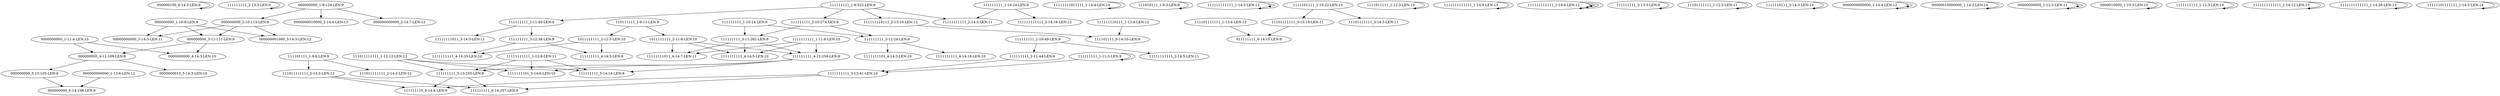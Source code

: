 digraph G {
    "000000100_6-14:3-LEN:9" -> "000000100_6-14:3-LEN:9";
    "111111111_2-13:3-LEN:9" -> "111111111_2-13:3-LEN:9";
    "000000000_5-13:105-LEN:9" -> "000000000_6-14:108-LEN:9";
    "111111111_1-11:3-LEN:9" -> "111111111_1-11:3-LEN:9";
    "111111111_1-9:322-LEN:9" -> "111111110111_2-13:10-LEN:12";
    "111111111_1-9:322-LEN:9" -> "11111111111_2-14:3-LEN:11";
    "111111111_1-9:322-LEN:9" -> "111111111_2-11:40-LEN:9";
    "111111111_1-9:322-LEN:9" -> "111111111_2-10:274-LEN:9";
    "111111110111_2-13:10-LEN:12" -> "111101111_6-14:10-LEN:9";
    "110111111_1-9:11-LEN:9" -> "1011111111_2-11:6-LEN:10";
    "110111111_1-9:11-LEN:9" -> "1011111111_2-12:3-LEN:10";
    "11111111011111_1-14:4-LEN:14" -> "11111111011111_1-14:4-LEN:14";
    "11111111111_1-12:9-LEN:11" -> "111111111_5-13:255-LEN:9";
    "11111111111_1-12:9-LEN:11" -> "1111111101_5-14:6-LEN:10";
    "11111111111_1-12:9-LEN:11" -> "111111111_5-14:14-LEN:9";
    "111010111_1-9:3-LEN:9" -> "111010111_1-9:3-LEN:9";
    "111111111111_1-14:3-LEN:12" -> "111111111111_1-14:3-LEN:12";
    "11101111111_3-13:19-LEN:11" -> "011111111_6-14:15-LEN:9";
    "1111011111_1-12:3-LEN:10" -> "1111011111_1-12:3-LEN:10";
    "111101111_1-9:6-LEN:9" -> "111011111111_2-14:3-LEN:12";
    "111101111_1-9:6-LEN:9" -> "111011111111_2-13:3-LEN:12";
    "000000000_1-10:6-LEN:9" -> "000000001000_3-14:3-LEN:12";
    "000000000_1-10:6-LEN:9" -> "000000000_3-11:111-LEN:9";
    "000000000_1-10:6-LEN:9" -> "00000000000_3-14:3-LEN:11";
    "1111111111111_1-14:9-LEN:13" -> "1111111111111_1-14:9-LEN:13";
    "111101111111_1-13:4-LEN:12" -> "011111111_6-14:15-LEN:9";
    "111011111111_1-12:12-LEN:12" -> "111111111_5-13:255-LEN:9";
    "111011111111_1-12:12-LEN:12" -> "1111111101_5-14:6-LEN:10";
    "111011111111_1-12:12-LEN:12" -> "111111111_5-14:14-LEN:9";
    "111111111111_1-14:4-LEN:12" -> "111111111111_1-14:4-LEN:12";
    "111111111_3-11:262-LEN:9" -> "1111111111_4-14:5-LEN:10";
    "111111111_3-11:262-LEN:9" -> "111111111_4-12:259-LEN:9";
    "111111111_3-11:262-LEN:9" -> "11111111011_4-14:7-LEN:11";
    "111111111_3-13:3-LEN:9" -> "111111111_3-13:3-LEN:9";
    "11101111111_1-12:3-LEN:11" -> "11101111111_1-12:3-LEN:11";
    "0000000000_1-11:4-LEN:10" -> "0000000000_4-14:3-LEN:10";
    "0000000000_1-11:4-LEN:10" -> "000000000_4-12:109-LEN:9";
    "111111111_1-10:14-LEN:9" -> "111111111_3-11:262-LEN:9";
    "111111111_1-10:14-LEN:9" -> "111111111_3-12:24-LEN:9";
    "111111111111_1-14:4-LEN:12" -> "111111111111_1-14:4-LEN:12";
    "000000000_2-10:113-LEN:9" -> "000000001000_3-14:3-LEN:12";
    "000000000_2-10:113-LEN:9" -> "000000000_3-11:111-LEN:9";
    "000000000_2-10:113-LEN:9" -> "00000000000_3-14:3-LEN:11";
    "1111111111_1-11:6-LEN:10" -> "1111111111_4-14:5-LEN:10";
    "1111111111_1-11:6-LEN:10" -> "111111111_4-12:259-LEN:9";
    "1111111111_1-11:6-LEN:10" -> "11111111011_4-14:7-LEN:11";
    "1111110111_5-14:3-LEN:10" -> "1111110111_5-14:3-LEN:10";
    "0000000000000_1-14:4-LEN:13" -> "0000000000000_1-14:4-LEN:13";
    "111111111111_1-14:4-LEN:12" -> "111111111111_1-14:4-LEN:12";
    "111111111_5-13:255-LEN:9" -> "111111110_6-14:4-LEN:9";
    "111111111_5-13:255-LEN:9" -> "111111111_6-14:257-LEN:9";
    "000000000_3-11:111-LEN:9" -> "0000000000_4-14:3-LEN:10";
    "000000000_3-11:111-LEN:9" -> "000000000_4-12:109-LEN:9";
    "111111111111_1-14:3-LEN:12" -> "111111111111_1-14:3-LEN:12";
    "111111111_4-12:259-LEN:9" -> "111111111_5-13:255-LEN:9";
    "111111111_4-12:259-LEN:9" -> "1111111101_5-14:6-LEN:10";
    "111111111_4-12:259-LEN:9" -> "111111111_5-14:14-LEN:9";
    "111111111_2-11:40-LEN:9" -> "11111111011_3-14:3-LEN:11";
    "111111111_2-11:40-LEN:9" -> "111111111_3-12:38-LEN:9";
    "1111111111_3-13:41-LEN:10" -> "111111110_6-14:4-LEN:9";
    "1111111111_3-13:41-LEN:10" -> "111111111_6-14:257-LEN:9";
    "111111111_1-11:3-LEN:9" -> "1111111111_3-13:41-LEN:10";
    "000000000_4-12:109-LEN:9" -> "000000000_5-13:105-LEN:9";
    "000000000_4-12:109-LEN:9" -> "0000000010_5-14:3-LEN:10";
    "00000010000000_1-14:3-LEN:14" -> "00000010000000_1-14:3-LEN:14";
    "00000000000_1-12:3-LEN:11" -> "00000000000_1-12:3-LEN:11";
    "111111111_2-10:274-LEN:9" -> "111111111_3-11:262-LEN:9";
    "111111111_2-10:274-LEN:9" -> "111111111_3-12:24-LEN:9";
    "0000010000_1-10:3-LEN:10" -> "0000010000_1-10:3-LEN:10";
    "1111111111_1-12:3-LEN:10" -> "1111111111_1-12:3-LEN:10";
    "111111110111_1-13:4-LEN:12" -> "111101111_6-14:10-LEN:9";
    "0000000000000_1-14:4-LEN:13" -> "0000000000000_1-14:4-LEN:13";
    "000000000000_1-13:6-LEN:12" -> "000000000_6-14:108-LEN:9";
    "1011111111_2-11:6-LEN:10" -> "1111111111_4-14:5-LEN:10";
    "1011111111_2-11:6-LEN:10" -> "111111111_4-12:259-LEN:9";
    "1011111111_2-11:6-LEN:10" -> "11111111011_4-14:7-LEN:11";
    "111111111_1-10:24-LEN:9" -> "111111111111_2-14:16-LEN:12";
    "111111111_1-10:24-LEN:9" -> "11111111111_2-14:3-LEN:11";
    "1111111111111_1-14:12-LEN:13" -> "1111111111111_1-14:12-LEN:13";
    "000000000_1-9:124-LEN:9" -> "0000000010000_2-14:4-LEN:13";
    "000000000_1-9:124-LEN:9" -> "000000000_2-10:113-LEN:9";
    "000000000_1-9:124-LEN:9" -> "000000000000_2-14:7-LEN:12";
    "00000000000_1-12:3-LEN:11" -> "00000000000_1-12:3-LEN:11";
    "1111111111111_1-14:26-LEN:13" -> "1111111111111_1-14:26-LEN:13";
    "111111111_1-10:49-LEN:9" -> "11111111111_2-14:5-LEN:11";
    "111111111_1-10:49-LEN:9" -> "111111111_2-11:44-LEN:9";
    "111111111_3-12:38-LEN:9" -> "111111111_4-14:3-LEN:9";
    "111111111_3-12:38-LEN:9" -> "1111111111_4-14:35-LEN:10";
    "111111111_2-11:44-LEN:9" -> "1111111111_3-13:41-LEN:10";
    "1111101111_1-10:22-LEN:10" -> "11101111111_3-13:19-LEN:11";
    "1111101111_1-10:22-LEN:10" -> "11101111111_3-14:3-LEN:11";
    "1011111111_2-12:3-LEN:10" -> "111111111_4-14:3-LEN:9";
    "1011111111_2-12:3-LEN:10" -> "1111111111_4-14:35-LEN:10";
    "111111111_3-12:24-LEN:9" -> "1111111111_4-14:16-LEN:10";
    "111111111_3-12:24-LEN:9" -> "1111111101_4-14:3-LEN:10";
    "11111101111111_1-14:3-LEN:14" -> "11111101111111_1-14:3-LEN:14";
    "111011111111_2-13:3-LEN:12" -> "111111110_6-14:4-LEN:9";
    "111011111111_2-13:3-LEN:12" -> "111111111_6-14:257-LEN:9";
}
